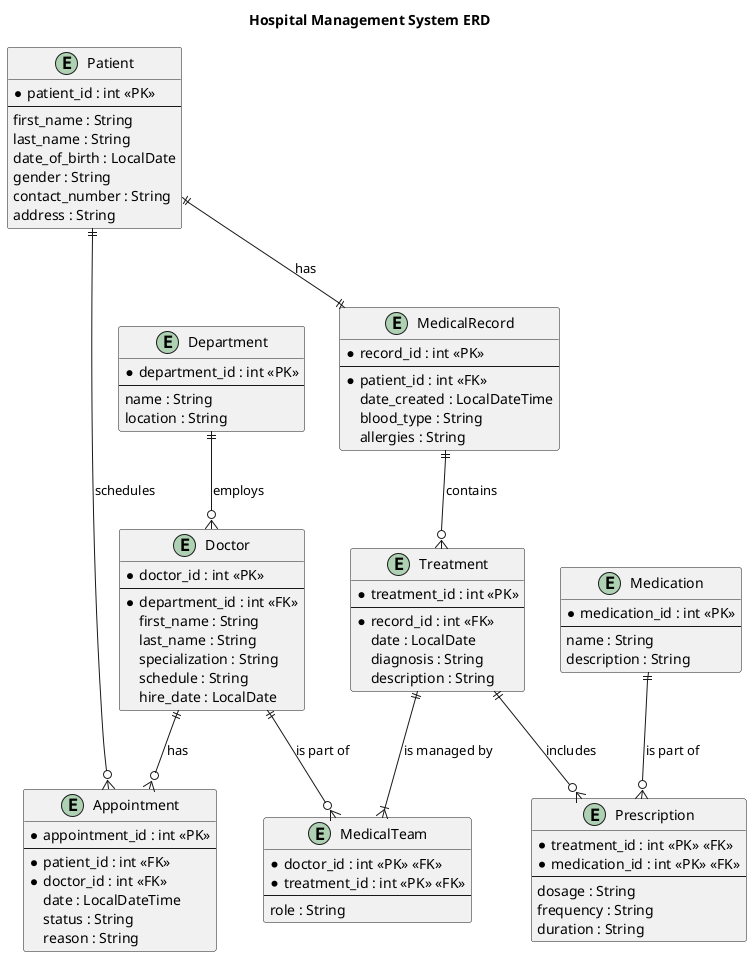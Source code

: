 @startuml

title Hospital Management System ERD

entity "Patient" as patient {
  * patient_id : int <<PK>>
  --
  first_name : String
  last_name : String
  date_of_birth : LocalDate
  gender : String
  contact_number : String
  address : String
}

entity "MedicalRecord" as record {
  * record_id : int <<PK>>
  --
  * patient_id : int <<FK>>
  date_created : LocalDateTime
  blood_type : String
  allergies : String
}

entity "Department" as department {
  * department_id : int <<PK>>
  --
  name : String
  location : String
}

entity "Doctor" as doctor {
  * doctor_id : int <<PK>>
  --
  * department_id : int <<FK>>
  first_name : String
  last_name : String
  specialization : String
  schedule : String
  hire_date : LocalDate
}

entity "Appointment" as appointment {
  * appointment_id : int <<PK>>
  --
  * patient_id : int <<FK>>
  * doctor_id : int <<FK>>
  date : LocalDateTime
  status : String
  reason : String
}

entity "Treatment" as treatment {
  * treatment_id : int <<PK>>
  --
  * record_id : int <<FK>>
  date : LocalDate
  diagnosis : String
  description : String
}

entity "MedicalTeam" as medical_team {
  * doctor_id : int <<PK>> <<FK>>
  * treatment_id : int <<PK>> <<FK>>
  --
  role : String
}

entity "Medication" as medication {
  * medication_id : int <<PK>>
  --
  name : String
  description : String
}

entity "Prescription" as prescription {
  * treatment_id : int <<PK>> <<FK>>
  * medication_id : int <<PK>> <<FK>>
  --
  dosage : String
  frequency : String
  duration : String
}

patient ||--|| record : "has"

department ||--o{ doctor : "employs"
patient ||--o{ appointment : "schedules"
doctor ||--o{ appointment : "has"
record ||--o{ treatment : "contains"

doctor ||--o{ medical_team : "is part of"
treatment ||--|{ medical_team : "is managed by"

treatment ||--o{ prescription : "includes"
medication ||--o{ prescription : "is part of"

@enduml